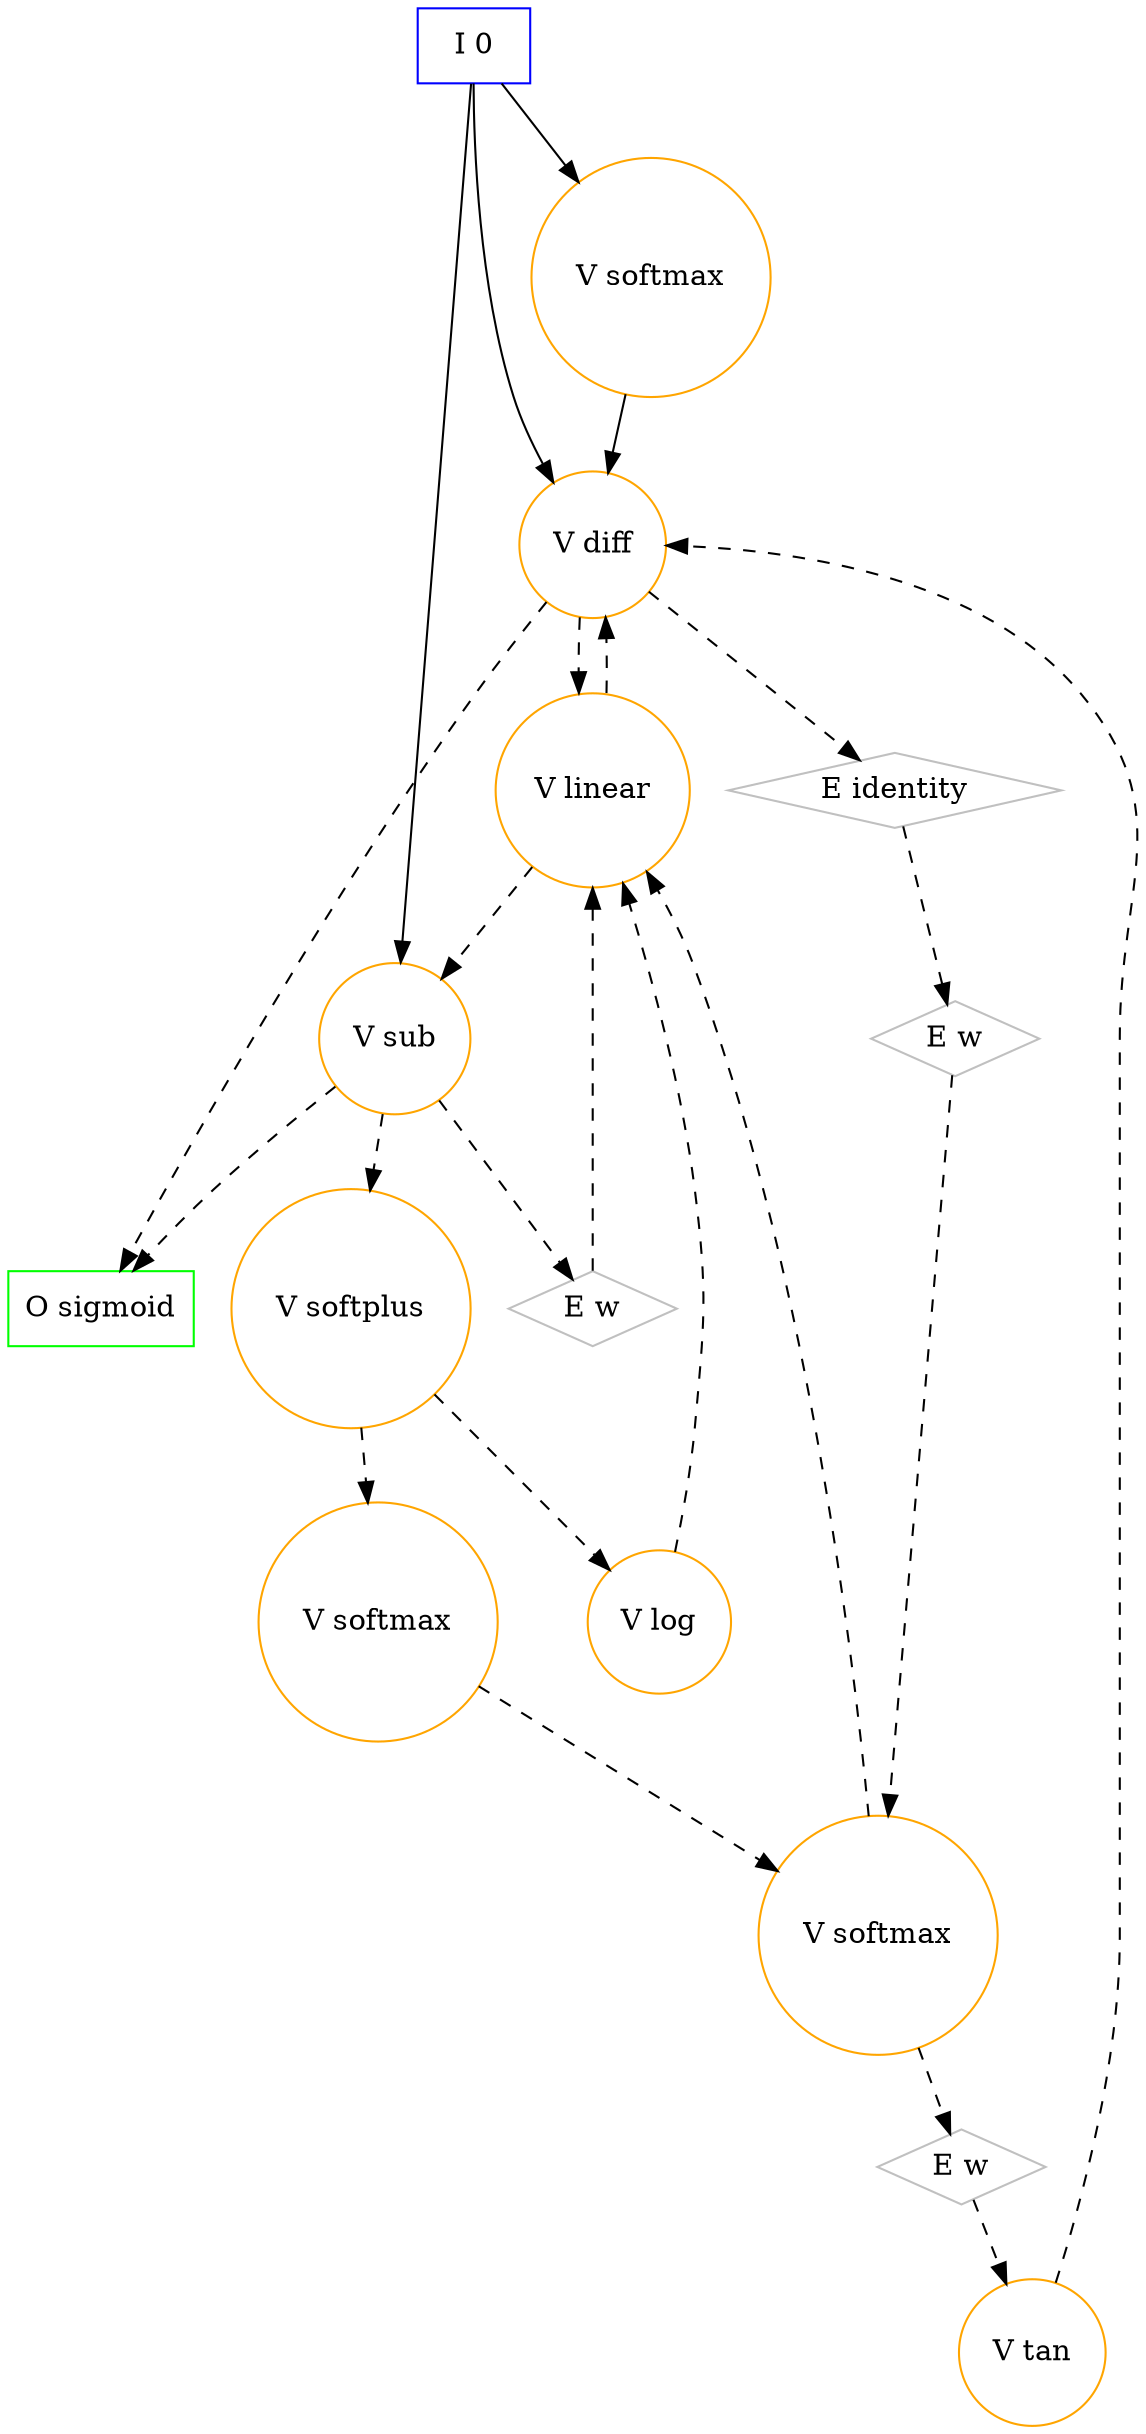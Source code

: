 digraph G {
0 [label="I 0", shape=box, color=blue];
1 [label="V diff", shape=circle, color=orange];
2 [label="V linear", shape=circle, color=orange];
3 [label="O sigmoid", shape=box, color=green];
4 [label="V sub", shape=circle, color=orange];
5 [label="E w", shape=diamond, color=gray];
6 [label="E w", shape=diamond, color=gray];
7 [label="V log", shape=circle, color=orange];
8 [label="V softmax", shape=circle, color=orange];
9 [label="V softplus", shape=circle, color=orange];
10 [label="E w", shape=diamond, color=gray];
11 [label="V softmax", shape=circle, color=orange];
12 [label="V softmax", shape=circle, color=orange];
13 [label="V tan", shape=circle, color=orange];
14 [label="E identity", shape=diamond, color=gray];
  0 -> 1 [style=solid];
  2 -> 1 [style=dashed];
  11 -> 1 [style=solid];
  13 -> 1 [style=dashed];
  1 -> 2 [style=dashed];
  5 -> 2 [style=dashed];
  7 -> 2 [style=dashed];
  8 -> 2 [style=dashed];
  1 -> 3 [style=dashed];
  4 -> 3 [style=dashed];
  0 -> 4 [style=solid];
  2 -> 4 [style=dashed];
  4 -> 5 [style=dashed];
  14 -> 6 [style=dashed];
  9 -> 7 [style=dashed];
  6 -> 8 [style=dashed];
  12 -> 8 [style=dashed];
  4 -> 9 [style=dashed];
  8 -> 10 [style=dashed];
  0 -> 11 [style=solid];
  9 -> 12 [style=dashed];
  10 -> 13 [style=dashed];
  1 -> 14 [style=dashed];
}
